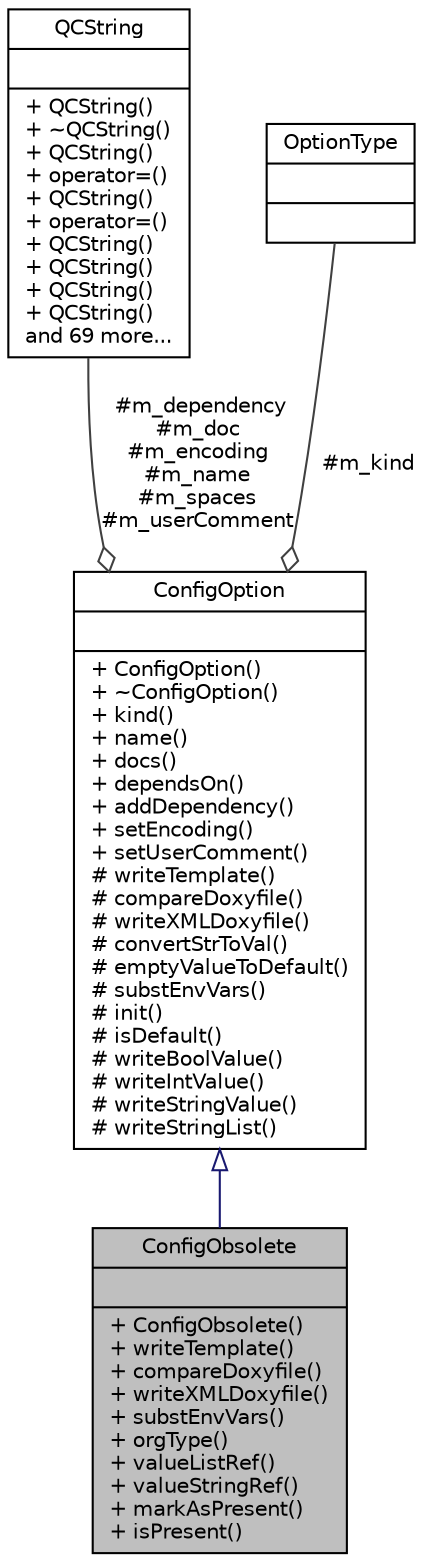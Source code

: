 digraph "ConfigObsolete"
{
 // LATEX_PDF_SIZE
  edge [fontname="Helvetica",fontsize="10",labelfontname="Helvetica",labelfontsize="10"];
  node [fontname="Helvetica",fontsize="10",shape=record];
  Node1 [label="{ConfigObsolete\n||+ ConfigObsolete()\l+ writeTemplate()\l+ compareDoxyfile()\l+ writeXMLDoxyfile()\l+ substEnvVars()\l+ orgType()\l+ valueListRef()\l+ valueStringRef()\l+ markAsPresent()\l+ isPresent()\l}",height=0.2,width=0.4,color="black", fillcolor="grey75", style="filled", fontcolor="black",tooltip=" "];
  Node2 -> Node1 [dir="back",color="midnightblue",fontsize="10",style="solid",arrowtail="onormal",fontname="Helvetica"];
  Node2 [label="{ConfigOption\n||+ ConfigOption()\l+ ~ConfigOption()\l+ kind()\l+ name()\l+ docs()\l+ dependsOn()\l+ addDependency()\l+ setEncoding()\l+ setUserComment()\l# writeTemplate()\l# compareDoxyfile()\l# writeXMLDoxyfile()\l# convertStrToVal()\l# emptyValueToDefault()\l# substEnvVars()\l# init()\l# isDefault()\l# writeBoolValue()\l# writeIntValue()\l# writeStringValue()\l# writeStringList()\l}",height=0.2,width=0.4,color="black", fillcolor="white", style="filled",URL="$classConfigOption.html",tooltip=" "];
  Node3 -> Node2 [color="grey25",fontsize="10",style="solid",label=" #m_dependency\n#m_doc\n#m_encoding\n#m_name\n#m_spaces\n#m_userComment" ,arrowhead="odiamond",fontname="Helvetica"];
  Node3 [label="{QCString\n||+ QCString()\l+ ~QCString()\l+ QCString()\l+ operator=()\l+ QCString()\l+ operator=()\l+ QCString()\l+ QCString()\l+ QCString()\l+ QCString()\land 69 more...\l}",height=0.2,width=0.4,color="black", fillcolor="white", style="filled",URL="$classQCString.html",tooltip=" "];
  Node4 -> Node2 [color="grey25",fontsize="10",style="solid",label=" #m_kind" ,arrowhead="odiamond",fontname="Helvetica"];
  Node4 [label="{OptionType\n||}",height=0.2,width=0.4,color="black", fillcolor="white", style="filled",tooltip=" "];
}
